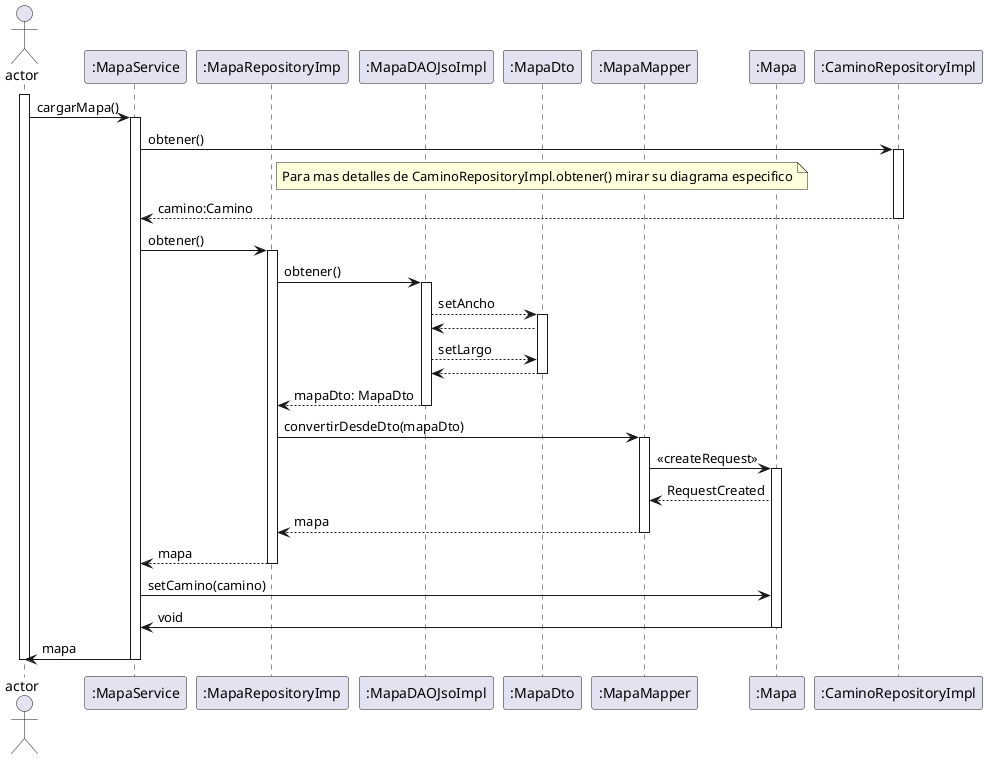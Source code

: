 @startuml
actor Actor as "actor"
participant MapaService as ":MapaService"
participant MapaRepositoryImp as ":MapaRepositoryImp"
participant MapaDAOJsonImpl as ":MapaDAOJsoImpl"
participant MapaDto as ":MapaDto"
participant MapaMapper as ":MapaMapper"
participant Mapa as ":Mapa"
participant CaminoRepositoryImpl as ":CaminoRepositoryImpl"

  activate Actor
    Actor->MapaService: cargarMapa()
    activate MapaService
      MapaService->CaminoRepositoryImpl: obtener()
      note over MapaDto: Para mas detalles de CaminoRepositoryImpl.obtener() mirar su diagrama especifico
      activate CaminoRepositoryImpl
      CaminoRepositoryImpl-->MapaService: camino:Camino
      deactivate CaminoRepositoryImpl
      MapaService->MapaRepositoryImp: obtener()
      activate MapaRepositoryImp
      MapaRepositoryImp->MapaDAOJsonImpl: obtener()
      activate MapaDAOJsonImpl
      MapaDAOJsonImpl-->MapaDto: setAncho
      activate MapaDto
      MapaDto-->MapaDAOJsonImpl
      MapaDAOJsonImpl-->MapaDto: setLargo
      MapaDto-->MapaDAOJsonImpl
      deactivate MapaDto
      MapaDAOJsonImpl-->MapaRepositoryImp: mapaDto: MapaDto
      deactivate MapaDAOJsonImpl
      MapaRepositoryImp->MapaMapper: convertirDesdeDto(mapaDto)
      activate MapaMapper
      MapaMapper->Mapa: << createRequest >>
      activate Mapa
      Mapa-->MapaMapper: RequestCreated
      MapaMapper-->MapaRepositoryImp: mapa
      deactivate MapaMapper
      MapaRepositoryImp-->MapaService: mapa
      deactivate MapaRepositoryImp
      MapaService->Mapa: setCamino(camino)
      Mapa->MapaService: void
      deactivate Mapa
      MapaService->Actor: mapa
    deactivate MapaService
  deactivate Actor
@enduml